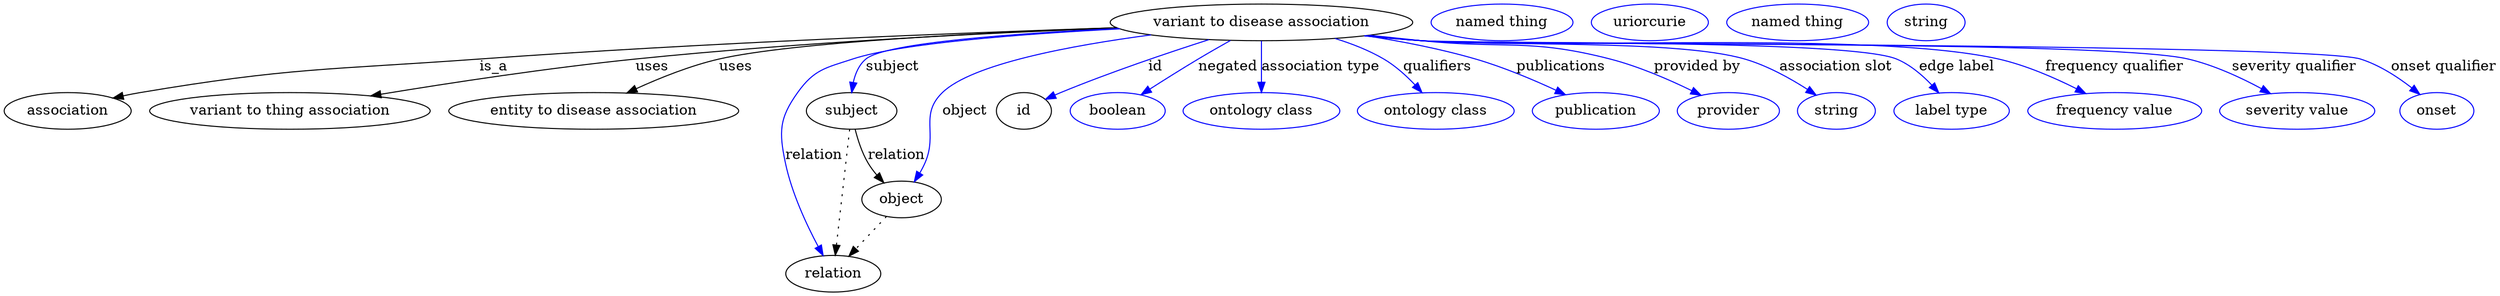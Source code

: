 digraph {
	graph [bb="0,0,1997,283"];
	node [label="\N"];
	"variant to disease association"	 [height=0.5,
		label="variant to disease association",
		pos="1017,265",
		width=3.1594];
	association	 [height=0.5,
		pos="50.046,178",
		width=1.3902];
	"variant to disease association" -> association	 [label=is_a,
		lp="390.05,221.5",
		pos="e,86.926,190.33 905.95,260.93 778.54,255.75 563.44,245.45 379.05,229 258.63,218.26 227.31,221.07 109.05,196 104.98,195.14 100.79,\
194.12 96.608,193.02"];
	"variant to thing association"	 [height=0.5,
		pos="225.05,178",
		width=2.9608];
	"variant to disease association" -> "variant to thing association"	 [label=uses,
		lp="506.05,221.5",
		pos="e,289.38,192.42 905.72,261.17 799.58,256.61 635.43,247.2 494.05,229 427.69,220.46 353,205.89 299.18,194.51"];
	"entity to disease association"	 [height=0.5,
		pos="459.05,178",
		width=3.0331];
	"variant to disease association" -> "entity to disease association"	 [label=uses,
		lp="570.05,221.5",
		pos="e,485.98,195.62 905.45,261.31 790.95,256.61 620.95,246.88 558.05,229 536.03,222.74 513.21,211.37 495.03,200.95"];
	subject	 [height=0.5,
		pos="665.05,178",
		width=0.99297];
	"variant to disease association" -> subject	 [color=blue,
		label=subject,
		lp="703.55,221.5",
		pos="e,667.02,196.16 909.44,258.98 819.01,253.01 701.75,242.76 684.05,229 676.81,223.37 672.33,214.68 669.55,206.06",
		style=solid];
	relation	 [height=0.5,
		pos="650.05,18",
		width=1.0471];
	"variant to disease association" -> relation	 [color=blue,
		label=relation,
		lp="636.05,134.5",
		pos="e,642.47,35.712 908.63,259.53 823.24,254.16 711.73,244.48 669.05,229 644.36,220.05 633.44,218.58 620.05,196 604.36,169.55 610.29,\
157.38 615.05,127 619.53,98.352 630.27,66.956 638.68,45.247",
		style=solid];
	object	 [height=0.5,
		pos="710.05,91",
		width=0.9027];
	"variant to disease association" -> object	 [color=blue,
		label=object,
		lp="763.05,178",
		pos="e,718.51,108.75 932.68,252.85 863.43,241.24 772.6,221.7 746.05,196 723.1,173.8 737,156.99 726.05,127 724.98,124.07 723.78,121.05 \
722.54,118.06",
		style=solid];
	id	 [height=0.5,
		pos="816.05,178",
		width=0.75];
	"variant to disease association" -> id	 [color=blue,
		label=id,
		lp="929.55,221.5",
		pos="e,837.63,189.09 974.66,248.19 941.13,234.68 893.25,214.89 852.05,196 850.28,195.19 848.48,194.35 846.66,193.48",
		style=solid];
	negated	 [color=blue,
		height=0.5,
		label=boolean,
		pos="899.05,178",
		width=1.0652];
	"variant to disease association" -> negated	 [color=blue,
		label=negated,
		lp="987.55,221.5",
		pos="e,919.73,193.25 993.17,247.39 974.31,233.49 947.93,214.04 927.89,199.27",
		style=solid];
	"association type"	 [color=blue,
		height=0.5,
		label="ontology class",
		pos="1017,178",
		width=1.7151];
	"variant to disease association" -> "association type"	 [color=blue,
		label="association type",
		lp="1061,221.5",
		pos="e,1017,196 1017,246.97 1017,235.19 1017,219.56 1017,206.16",
		style=solid];
	qualifiers	 [color=blue,
		height=0.5,
		label="ontology class",
		pos="1158,178",
		width=1.7151];
	"variant to disease association" -> qualifiers	 [color=blue,
		label=qualifiers,
		lp="1153,221.5",
		pos="e,1144.2,195.97 1069.6,248.93 1083,243.63 1097.1,237.01 1109,229 1119.5,222.03 1129.4,212.51 1137.5,203.58",
		style=solid];
	publications	 [color=blue,
		height=0.5,
		label=publication,
		pos="1288,178",
		width=1.3902];
	"variant to disease association" -> publications	 [color=blue,
		label=publications,
		lp="1252.5,221.5",
		pos="e,1261.2,193.27 1095.8,251.92 1123.7,246.24 1155.2,238.64 1183,229 1206.9,220.77 1232.3,208.51 1252.2,198.07",
		style=solid];
	"provided by"	 [color=blue,
		height=0.5,
		label=provider,
		pos="1396,178",
		width=1.1193];
	"variant to disease association" -> "provided by"	 [color=blue,
		label="provided by",
		lp="1363,221.5",
		pos="e,1371.7,192.58 1099.7,252.6 1113.2,250.67 1127,248.74 1140,247 1206.6,238.14 1225.6,247.81 1290,229 1315.5,221.56 1342.5,208.51 \
1362.8,197.48",
		style=solid];
	"association slot"	 [color=blue,
		height=0.5,
		label=string,
		pos="1485,178",
		width=0.84854];
	"variant to disease association" -> "association slot"	 [color=blue,
		label="association slot",
		lp="1475,221.5",
		pos="e,1466.7,192.53 1098,252.26 1112,250.31 1126.4,248.47 1140,247 1255.2,234.6 1289.6,263.76 1400,229 1421.1,222.38 1442.4,209.59 1458.4,\
198.48",
		style=solid];
	"edge label"	 [color=blue,
		height=0.5,
		label="label type",
		pos="1579,178",
		width=1.2638];
	"variant to disease association" -> "edge label"	 [color=blue,
		label="edge label",
		lp="1573,221.5",
		pos="e,1565.1,195.34 1097,252.14 1111.3,250.17 1126.1,248.35 1140,247 1224.4,238.85 1442.5,260.77 1521,229 1535,223.35 1547.9,212.84 \
1557.9,202.82",
		style=solid];
	"frequency qualifier"	 [color=blue,
		height=0.5,
		label="frequency value",
		pos="1710,178",
		width=1.8776];
	"variant to disease association" -> "frequency qualifier"	 [color=blue,
		label="frequency qualifier",
		lp="1697,221.5",
		pos="e,1683.6,194.67 1096.6,252.09 1111,250.11 1126,248.3 1140,247 1243,237.5 1504.7,254.13 1605,229 1629.5,222.88 1654.9,210.68 1674.7,\
199.74",
		style=solid];
	"severity qualifier"	 [color=blue,
		height=0.5,
		label="severity value",
		pos="1855,178",
		width=1.661];
	"variant to disease association" -> "severity qualifier"	 [color=blue,
		label="severity qualifier",
		lp="1838.5,221.5",
		pos="e,1829.8,194.5 1096.3,252.03 1110.8,250.04 1125.9,248.24 1140,247 1275.8,235.11 1620.9,262.25 1753,229 1777.1,222.95 1802,210.63 \
1821.2,199.61",
		style=solid];
	"onset qualifier"	 [color=blue,
		height=0.5,
		label=onset,
		pos="1966,178",
		width=0.81243];
	"variant to disease association" -> "onset qualifier"	 [color=blue,
		label="onset qualifier",
		lp="1957.5,221.5",
		pos="e,1949.5,193.04 1096,252.01 1110.6,250.01 1125.7,248.21 1140,247 1223,239.96 1809.6,253.96 1889,229 1908.4,222.93 1927.3,210.45 \
1941.6,199.35",
		style=solid];
	subject -> relation	 [pos="e,651.75,36.223 663.35,159.96 660.77,132.35 655.8,79.375 652.72,46.525",
		style=dotted];
	subject -> object	 [label=relation,
		lp="705.05,134.5",
		pos="e,696.63,107.6 670.43,160.02 673.74,150.02 678.43,137.5 684.05,127 686.05,123.25 688.4,119.45 690.84,115.79"];
	"variant to disease association_subject"	 [color=blue,
		height=0.5,
		label="named thing",
		pos="1204,265",
		width=1.5346];
	"variant to disease association_relation"	 [color=blue,
		height=0.5,
		label=uriorcurie,
		pos="1323,265",
		width=1.2638];
	object -> relation	 [pos="e,664.02,35.006 696.43,74.435 688.79,65.141 679.11,53.359 670.57,42.968",
		style=dotted];
	"variant to disease association_object"	 [color=blue,
		height=0.5,
		label="named thing",
		pos="1442,265",
		width=1.5346];
	association_id	 [color=blue,
		height=0.5,
		label=string,
		pos="1546,265",
		width=0.84854];
}
